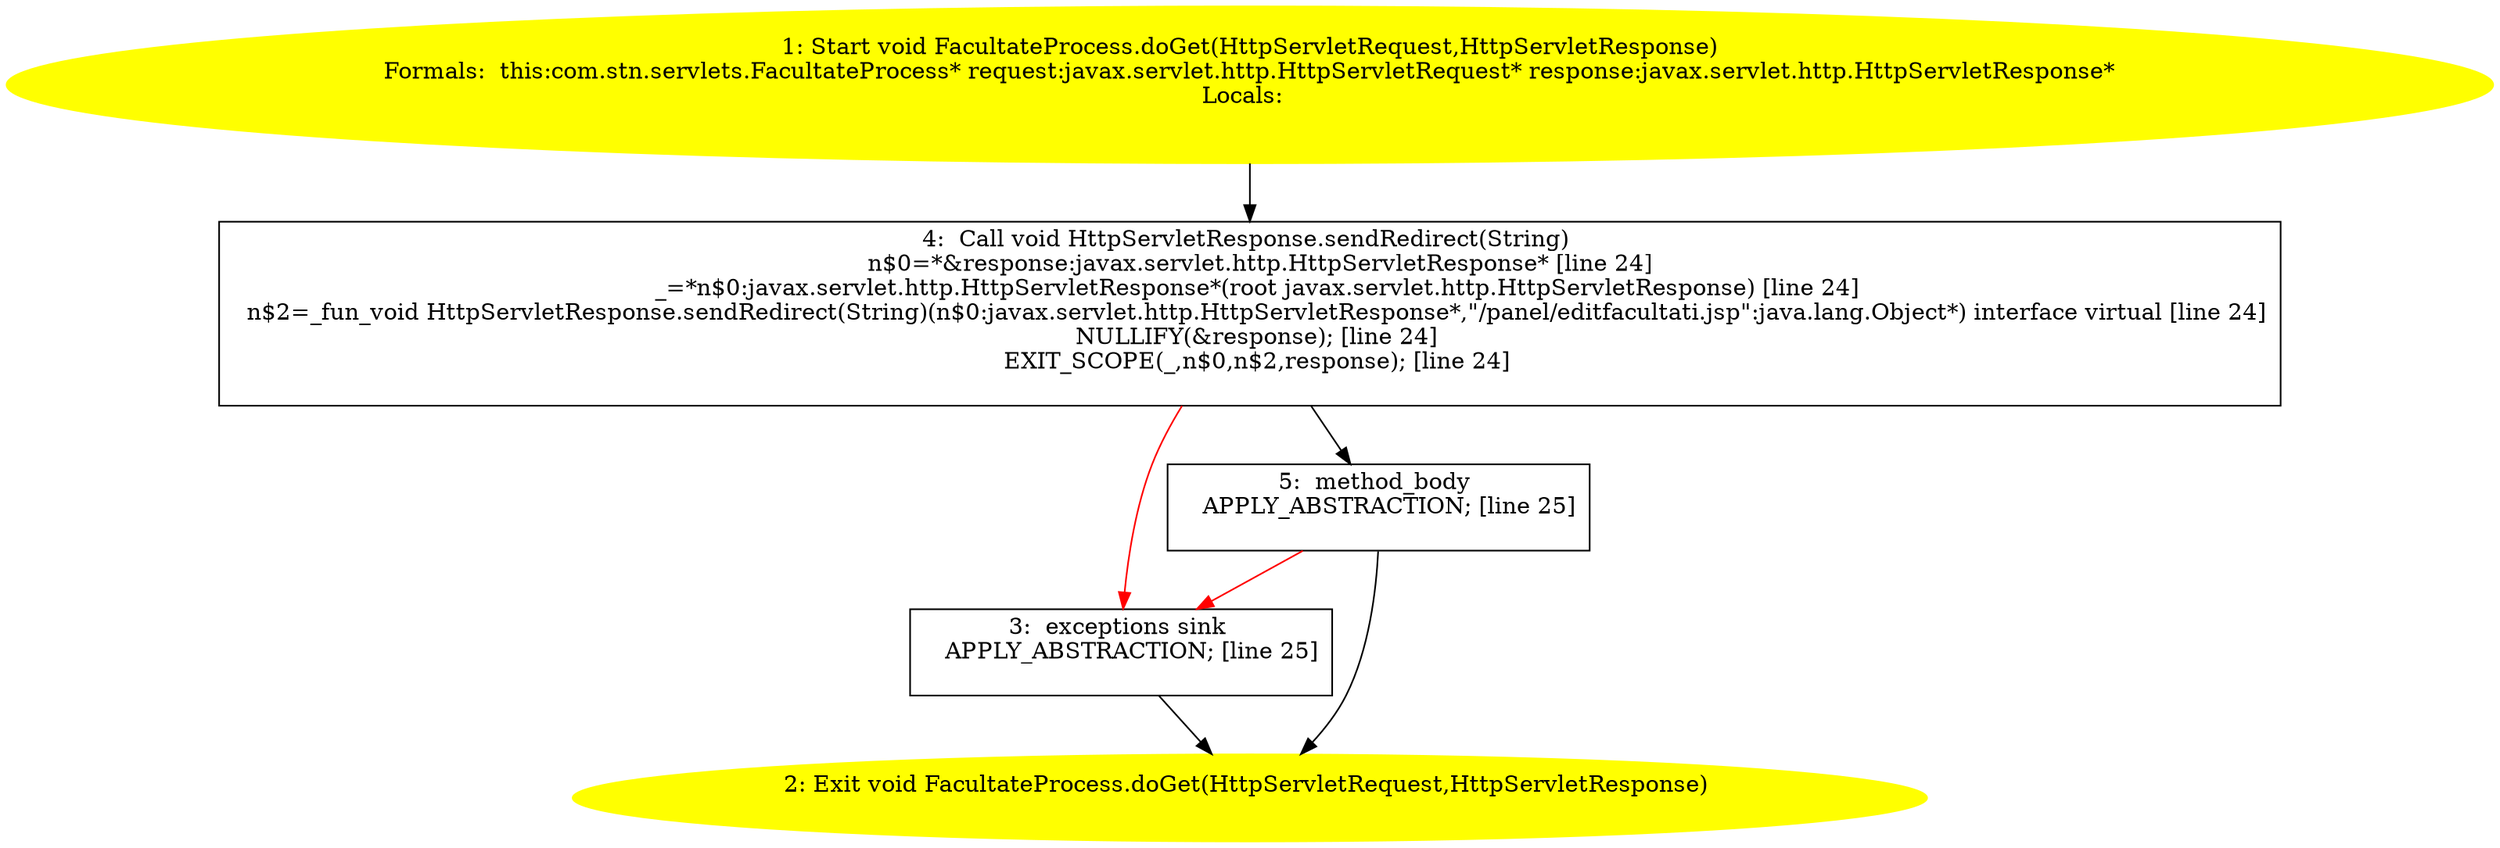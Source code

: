 /* @generated */
digraph cfg {
"com.stn.servlets.FacultateProcess.doGet(javax.servlet.http.HttpServletRequest,javax.servlet.http.Htt.4ec674c4f322bf867f8527a337649fa9_1" [label="1: Start void FacultateProcess.doGet(HttpServletRequest,HttpServletResponse)\nFormals:  this:com.stn.servlets.FacultateProcess* request:javax.servlet.http.HttpServletRequest* response:javax.servlet.http.HttpServletResponse*\nLocals:  \n  " color=yellow style=filled]
	

	 "com.stn.servlets.FacultateProcess.doGet(javax.servlet.http.HttpServletRequest,javax.servlet.http.Htt.4ec674c4f322bf867f8527a337649fa9_1" -> "com.stn.servlets.FacultateProcess.doGet(javax.servlet.http.HttpServletRequest,javax.servlet.http.Htt.4ec674c4f322bf867f8527a337649fa9_4" ;
"com.stn.servlets.FacultateProcess.doGet(javax.servlet.http.HttpServletRequest,javax.servlet.http.Htt.4ec674c4f322bf867f8527a337649fa9_2" [label="2: Exit void FacultateProcess.doGet(HttpServletRequest,HttpServletResponse) \n  " color=yellow style=filled]
	

"com.stn.servlets.FacultateProcess.doGet(javax.servlet.http.HttpServletRequest,javax.servlet.http.Htt.4ec674c4f322bf867f8527a337649fa9_3" [label="3:  exceptions sink \n   APPLY_ABSTRACTION; [line 25]\n " shape="box"]
	

	 "com.stn.servlets.FacultateProcess.doGet(javax.servlet.http.HttpServletRequest,javax.servlet.http.Htt.4ec674c4f322bf867f8527a337649fa9_3" -> "com.stn.servlets.FacultateProcess.doGet(javax.servlet.http.HttpServletRequest,javax.servlet.http.Htt.4ec674c4f322bf867f8527a337649fa9_2" ;
"com.stn.servlets.FacultateProcess.doGet(javax.servlet.http.HttpServletRequest,javax.servlet.http.Htt.4ec674c4f322bf867f8527a337649fa9_4" [label="4:  Call void HttpServletResponse.sendRedirect(String) \n   n$0=*&response:javax.servlet.http.HttpServletResponse* [line 24]\n  _=*n$0:javax.servlet.http.HttpServletResponse*(root javax.servlet.http.HttpServletResponse) [line 24]\n  n$2=_fun_void HttpServletResponse.sendRedirect(String)(n$0:javax.servlet.http.HttpServletResponse*,\"/panel/editfacultati.jsp\":java.lang.Object*) interface virtual [line 24]\n  NULLIFY(&response); [line 24]\n  EXIT_SCOPE(_,n$0,n$2,response); [line 24]\n " shape="box"]
	

	 "com.stn.servlets.FacultateProcess.doGet(javax.servlet.http.HttpServletRequest,javax.servlet.http.Htt.4ec674c4f322bf867f8527a337649fa9_4" -> "com.stn.servlets.FacultateProcess.doGet(javax.servlet.http.HttpServletRequest,javax.servlet.http.Htt.4ec674c4f322bf867f8527a337649fa9_5" ;
	 "com.stn.servlets.FacultateProcess.doGet(javax.servlet.http.HttpServletRequest,javax.servlet.http.Htt.4ec674c4f322bf867f8527a337649fa9_4" -> "com.stn.servlets.FacultateProcess.doGet(javax.servlet.http.HttpServletRequest,javax.servlet.http.Htt.4ec674c4f322bf867f8527a337649fa9_3" [color="red" ];
"com.stn.servlets.FacultateProcess.doGet(javax.servlet.http.HttpServletRequest,javax.servlet.http.Htt.4ec674c4f322bf867f8527a337649fa9_5" [label="5:  method_body \n   APPLY_ABSTRACTION; [line 25]\n " shape="box"]
	

	 "com.stn.servlets.FacultateProcess.doGet(javax.servlet.http.HttpServletRequest,javax.servlet.http.Htt.4ec674c4f322bf867f8527a337649fa9_5" -> "com.stn.servlets.FacultateProcess.doGet(javax.servlet.http.HttpServletRequest,javax.servlet.http.Htt.4ec674c4f322bf867f8527a337649fa9_2" ;
	 "com.stn.servlets.FacultateProcess.doGet(javax.servlet.http.HttpServletRequest,javax.servlet.http.Htt.4ec674c4f322bf867f8527a337649fa9_5" -> "com.stn.servlets.FacultateProcess.doGet(javax.servlet.http.HttpServletRequest,javax.servlet.http.Htt.4ec674c4f322bf867f8527a337649fa9_3" [color="red" ];
}
